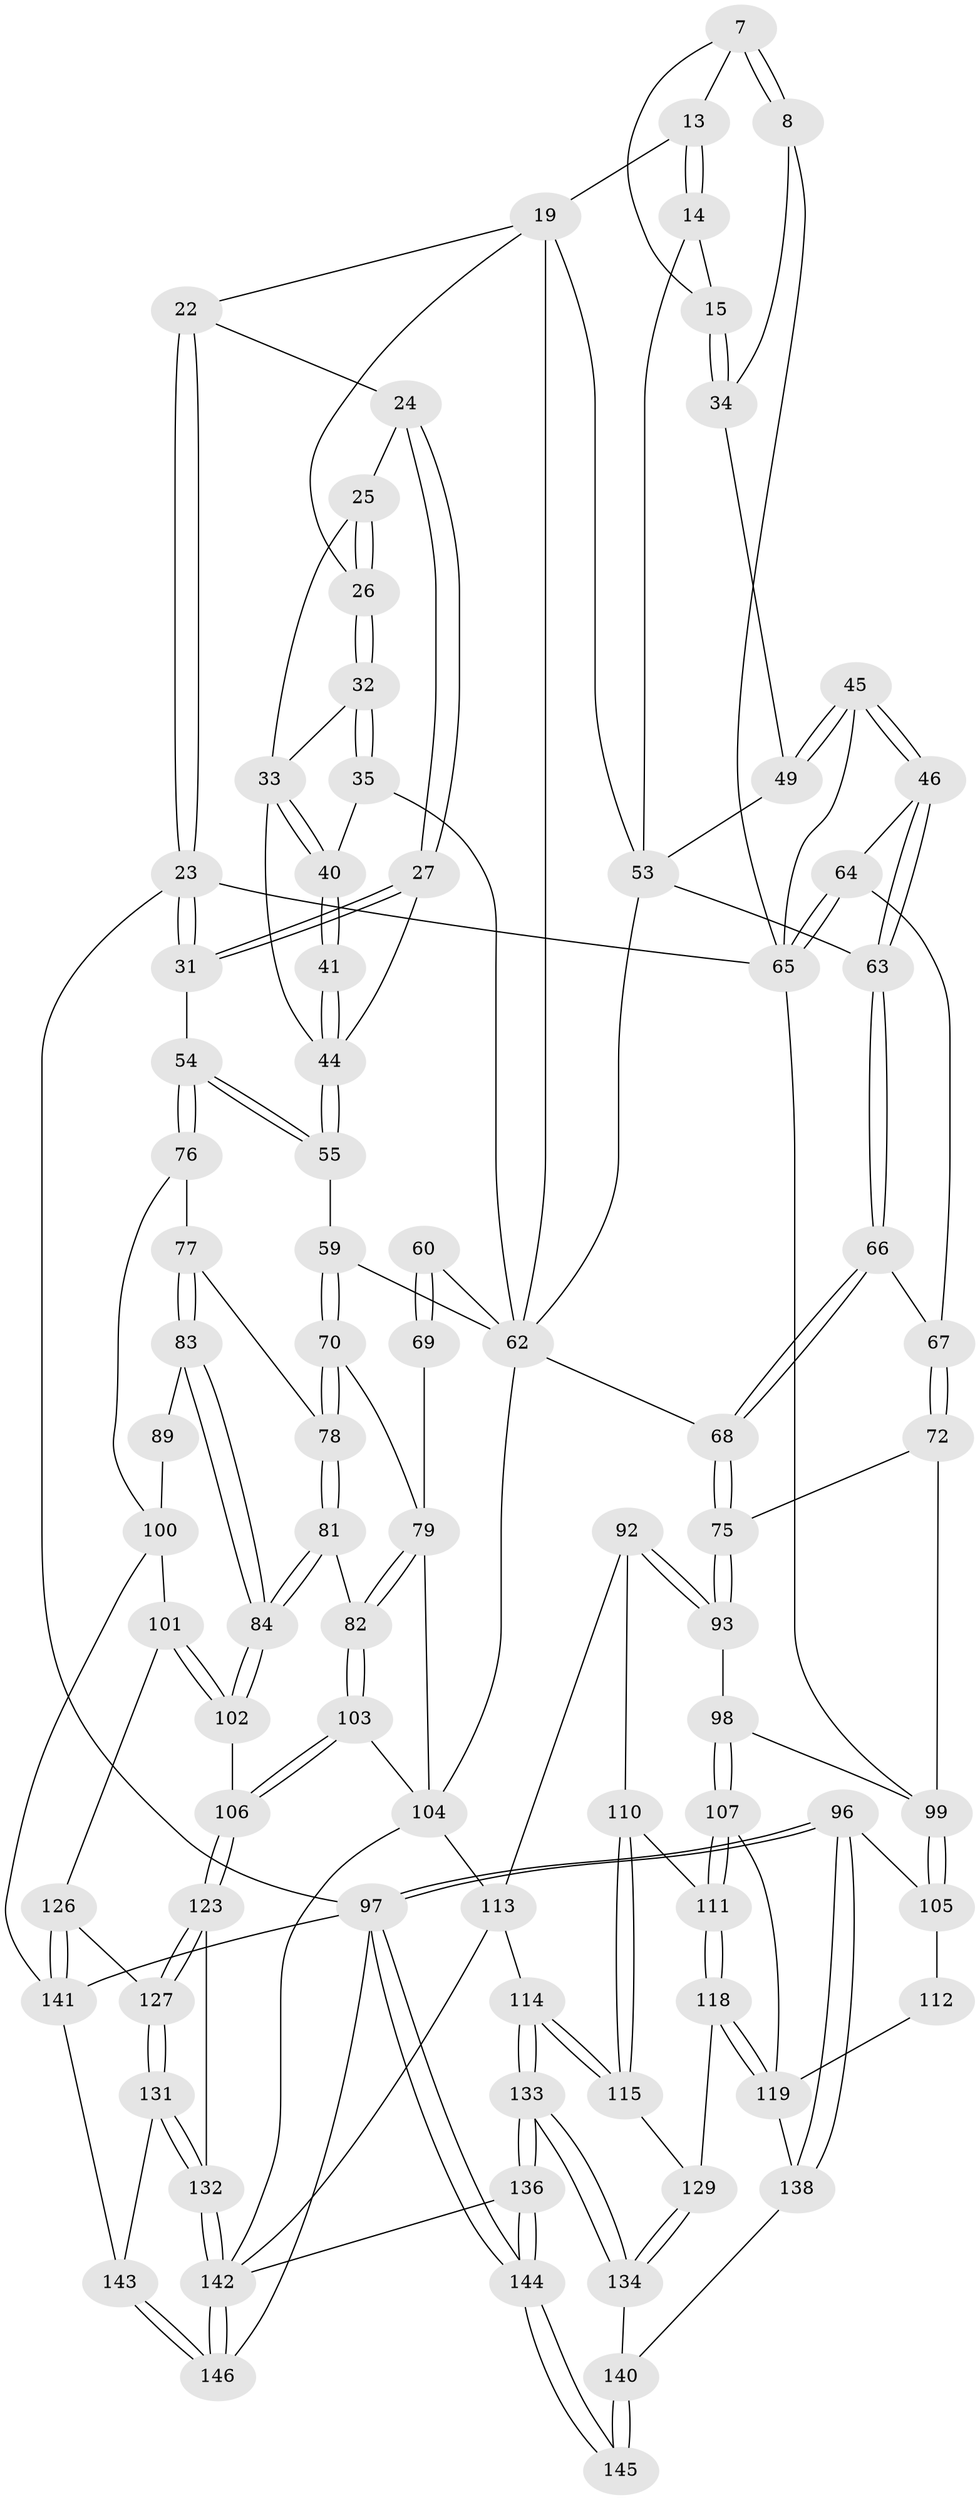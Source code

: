 // original degree distribution, {3: 0.0136986301369863, 4: 0.23972602739726026, 6: 0.22602739726027396, 5: 0.5205479452054794}
// Generated by graph-tools (version 1.1) at 2025/06/03/04/25 22:06:57]
// undirected, 87 vertices, 203 edges
graph export_dot {
graph [start="1"]
  node [color=gray90,style=filled];
  7 [pos="+0.09059783876549203+0.06402655577457075"];
  8 [pos="+0.016499298127744453+0.16265026826430465"];
  13 [pos="+0.18046780937916782+0.12137841568923981",super="+2"];
  14 [pos="+0.17276280990643667+0.15674936455808164"];
  15 [pos="+0.1493660208005298+0.15832862140020607"];
  19 [pos="+0.5023350761974897+0",super="+4+17"];
  22 [pos="+0.783668521071602+0",super="+6"];
  23 [pos="+1+0",super="+12"];
  24 [pos="+0.8078131484730137+0.1233367358821533"];
  25 [pos="+0.7912796684582678+0.12591746203325"];
  26 [pos="+0.5225464878560538+0"];
  27 [pos="+0.9400081656724535+0.17555523529636874"];
  31 [pos="+1+0.2131698554635237"];
  32 [pos="+0.5912121107112688+0.09031109830813416"];
  33 [pos="+0.6838896967634434+0.1755895270057622",super="+30"];
  34 [pos="+0.1198765678260884+0.1721476741267013"];
  35 [pos="+0.5820412962788887+0.2725391993095853"];
  40 [pos="+0.7005957958984058+0.28213970021141693"];
  41 [pos="+0.7147192363235305+0.2940402989781443"];
  44 [pos="+0.7357596222086226+0.33594196842318713",super="+28+29"];
  45 [pos="+0.0906514150013497+0.3312028235979387",super="+42"];
  46 [pos="+0.08931766269848256+0.33289657498628616"];
  49 [pos="+0.19807114800304002+0.286571353542015",super="+38+39"];
  53 [pos="+0.20207068725448055+0.34104492190627395",super="+52+21"];
  54 [pos="+1+0.21355546142688717"];
  55 [pos="+0.740499484044666+0.34689809506179364"];
  59 [pos="+0.7289432963352416+0.4020271826324233"];
  60 [pos="+0.4255542221851023+0.49062196405355135",super="+58+57"];
  62 [pos="+0.3077721791262976+0.47997920427299073",super="+61+56"];
  63 [pos="+0.17503315445437306+0.3724435453735871"];
  64 [pos="+0.06833206001236322+0.4135732451410935",super="+47+48"];
  65 [pos="+0+0.3536292723694534",super="+11+43"];
  66 [pos="+0.18392093998960873+0.42202907050108784"];
  67 [pos="+0.07487101559675814+0.43068219263140517"];
  68 [pos="+0.26154220849624715+0.4973150757067873"];
  69 [pos="+0.5194932322914828+0.42097427218222394"];
  70 [pos="+0.7345297389584904+0.4325883445991147"];
  72 [pos="+0.06718961049239139+0.4908075424771584"];
  75 [pos="+0.21476896748397942+0.5479616717054807"];
  76 [pos="+1+0.3174340042850465"];
  77 [pos="+0.8768434779040819+0.4587588244669778"];
  78 [pos="+0.7382092853636744+0.43662469844161667"];
  79 [pos="+0.6214397417975199+0.524818412635157",super="+71"];
  81 [pos="+0.7513204050037738+0.5454965975476329"];
  82 [pos="+0.6431770981656821+0.6199322939643866"];
  83 [pos="+0.8723929344330056+0.5918048858074189"];
  84 [pos="+0.8329601889680057+0.6282621761377968"];
  89 [pos="+0.9963075596318146+0.5770806598823883"];
  92 [pos="+0.30740536979090466+0.6880638139434881"];
  93 [pos="+0.20780741144757095+0.5758628605929013"];
  96 [pos="+0+1"];
  97 [pos="+0+1",super="+85"];
  98 [pos="+0.1629684830824585+0.6272985758178299"];
  99 [pos="+0.09898458857508775+0.6232090939788958",super="+74"];
  100 [pos="+0.9462603105216814+0.6739813741436019",super="+87+88"];
  101 [pos="+0.8507287938133287+0.7026983340035161"];
  102 [pos="+0.8284626423017484+0.6674663611681098"];
  103 [pos="+0.626340341430178+0.6627759241637168"];
  104 [pos="+0.5761131220654383+0.6663355021176061",super="+90"];
  105 [pos="+0.05159369894849972+0.701307198166917",super="+95"];
  106 [pos="+0.6736331394614649+0.7044938370265763"];
  107 [pos="+0.1634857109629939+0.6729166957286155"];
  110 [pos="+0.29157994115392183+0.7001334041809982"];
  111 [pos="+0.19968876576609218+0.7411125227238261"];
  112 [pos="+0.006607218117322961+0.816769375814231",super="+109"];
  113 [pos="+0.4013104029970081+0.7824938827166664",super="+91"];
  114 [pos="+0.362448548148882+0.8111084428163319"];
  115 [pos="+0.27305877757059616+0.8040264052631987"];
  118 [pos="+0.19068852828322405+0.8102603914651842"];
  119 [pos="+0.1644188824524417+0.8340746055677847",super="+116+108+117"];
  123 [pos="+0.6805366443365958+0.7921859002421975"];
  126 [pos="+0.7481921198643086+0.8312857245826252",super="+125"];
  127 [pos="+0.6992432958856722+0.8333797089631666"];
  129 [pos="+0.2276289717226972+0.8133025112708079"];
  131 [pos="+0.6517778578089927+0.9352207508551078"];
  132 [pos="+0.6316922776311932+0.9559223793557519",super="+130+124"];
  133 [pos="+0.32573561689176456+0.9075244104502121"];
  134 [pos="+0.30843064358199795+0.9049975024109744"];
  136 [pos="+0.45573286554381315+1"];
  138 [pos="+0.10490178605936842+0.8591262129058953",super="+137"];
  140 [pos="+0.161545983992793+0.9203917294937931",super="+139"];
  141 [pos="+0.8304804549043995+0.9013156368617068",super="+128"];
  142 [pos="+0.5225839013299765+1",super="+135+122+121"];
  143 [pos="+0.7850030134812362+0.9460381830086749"];
  144 [pos="+0.1321890807955282+1"];
  145 [pos="+0.1458445760865262+1"];
  146 [pos="+0.9287173605751687+1"];
  7 -- 8;
  7 -- 8;
  7 -- 15;
  7 -- 13;
  8 -- 34;
  8 -- 65;
  13 -- 14;
  13 -- 14;
  13 -- 19 [weight=2];
  14 -- 15;
  14 -- 53;
  15 -- 34;
  15 -- 34;
  19 -- 26;
  19 -- 62 [weight=2];
  19 -- 22;
  19 -- 53;
  22 -- 23 [weight=2];
  22 -- 23;
  22 -- 24;
  23 -- 31;
  23 -- 31;
  23 -- 97 [weight=2];
  23 -- 65;
  24 -- 25;
  24 -- 27;
  24 -- 27;
  25 -- 26;
  25 -- 26;
  25 -- 33;
  26 -- 32;
  26 -- 32;
  27 -- 31;
  27 -- 31;
  27 -- 44;
  31 -- 54;
  32 -- 33;
  32 -- 35;
  32 -- 35;
  33 -- 40;
  33 -- 40;
  33 -- 44;
  34 -- 49;
  35 -- 40;
  35 -- 62;
  40 -- 41;
  40 -- 41;
  41 -- 44 [weight=2];
  41 -- 44;
  44 -- 55;
  44 -- 55;
  45 -- 46;
  45 -- 46;
  45 -- 49 [weight=2];
  45 -- 49;
  45 -- 65;
  46 -- 63;
  46 -- 63;
  46 -- 64;
  49 -- 53 [weight=2];
  53 -- 63;
  53 -- 62;
  54 -- 55;
  54 -- 55;
  54 -- 76;
  54 -- 76;
  55 -- 59;
  59 -- 70;
  59 -- 70;
  59 -- 62;
  60 -- 69 [weight=2];
  60 -- 69;
  60 -- 62 [weight=3];
  62 -- 68;
  62 -- 104;
  63 -- 66;
  63 -- 66;
  64 -- 65 [weight=3];
  64 -- 65;
  64 -- 67;
  65 -- 99;
  66 -- 67;
  66 -- 68;
  66 -- 68;
  67 -- 72;
  67 -- 72;
  68 -- 75;
  68 -- 75;
  69 -- 79;
  70 -- 78;
  70 -- 78;
  70 -- 79;
  72 -- 75;
  72 -- 99;
  75 -- 93;
  75 -- 93;
  76 -- 77;
  76 -- 100;
  77 -- 78;
  77 -- 83;
  77 -- 83;
  78 -- 81;
  78 -- 81;
  79 -- 82;
  79 -- 82;
  79 -- 104;
  81 -- 82;
  81 -- 84;
  81 -- 84;
  82 -- 103;
  82 -- 103;
  83 -- 84;
  83 -- 84;
  83 -- 89;
  84 -- 102;
  84 -- 102;
  89 -- 100 [weight=2];
  92 -- 93;
  92 -- 93;
  92 -- 110;
  92 -- 113;
  93 -- 98;
  96 -- 97;
  96 -- 97;
  96 -- 138;
  96 -- 138;
  96 -- 105;
  97 -- 144;
  97 -- 144;
  97 -- 146;
  97 -- 141;
  98 -- 99;
  98 -- 107;
  98 -- 107;
  99 -- 105 [weight=2];
  99 -- 105;
  100 -- 101;
  100 -- 141;
  101 -- 102;
  101 -- 102;
  101 -- 126;
  102 -- 106;
  103 -- 104;
  103 -- 106;
  103 -- 106;
  104 -- 113;
  104 -- 142;
  105 -- 112 [weight=2];
  106 -- 123;
  106 -- 123;
  107 -- 111;
  107 -- 111;
  107 -- 119;
  110 -- 111;
  110 -- 115;
  110 -- 115;
  111 -- 118;
  111 -- 118;
  112 -- 119 [weight=2];
  113 -- 114;
  113 -- 142;
  114 -- 115;
  114 -- 115;
  114 -- 133;
  114 -- 133;
  115 -- 129;
  118 -- 119;
  118 -- 119;
  118 -- 129;
  119 -- 138 [weight=2];
  123 -- 127;
  123 -- 127;
  123 -- 132;
  126 -- 127;
  126 -- 141 [weight=2];
  126 -- 141;
  127 -- 131;
  127 -- 131;
  129 -- 134;
  129 -- 134;
  131 -- 132;
  131 -- 132;
  131 -- 143;
  132 -- 142 [weight=3];
  132 -- 142;
  133 -- 134;
  133 -- 134;
  133 -- 136;
  133 -- 136;
  134 -- 140;
  136 -- 144;
  136 -- 144;
  136 -- 142;
  138 -- 140;
  140 -- 145 [weight=2];
  140 -- 145;
  141 -- 143;
  142 -- 146;
  142 -- 146;
  143 -- 146;
  143 -- 146;
  144 -- 145;
  144 -- 145;
}
